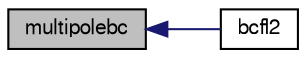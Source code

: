 digraph G
{
  edge [fontname="FreeSans",fontsize="10",labelfontname="FreeSans",labelfontsize="10"];
  node [fontname="FreeSans",fontsize="10",shape=record];
  rankdir=LR;
  Node1 [label="multipolebc",height=0.2,width=0.4,color="black", fillcolor="grey75", style="filled" fontcolor="black"];
  Node1 -> Node2 [dir=back,color="midnightblue",fontsize="10",style="solid",fontname="FreeSans"];
  Node2 [label="bcfl2",height=0.2,width=0.4,color="black", fillcolor="white", style="filled",URL="$vpmg_8c.html#a2ef3b09ecf0404038dabf01cc0c3dbaf",tooltip="Increment all boundary points to include the Debye-Huckel potential due to a single multipole site..."];
}
